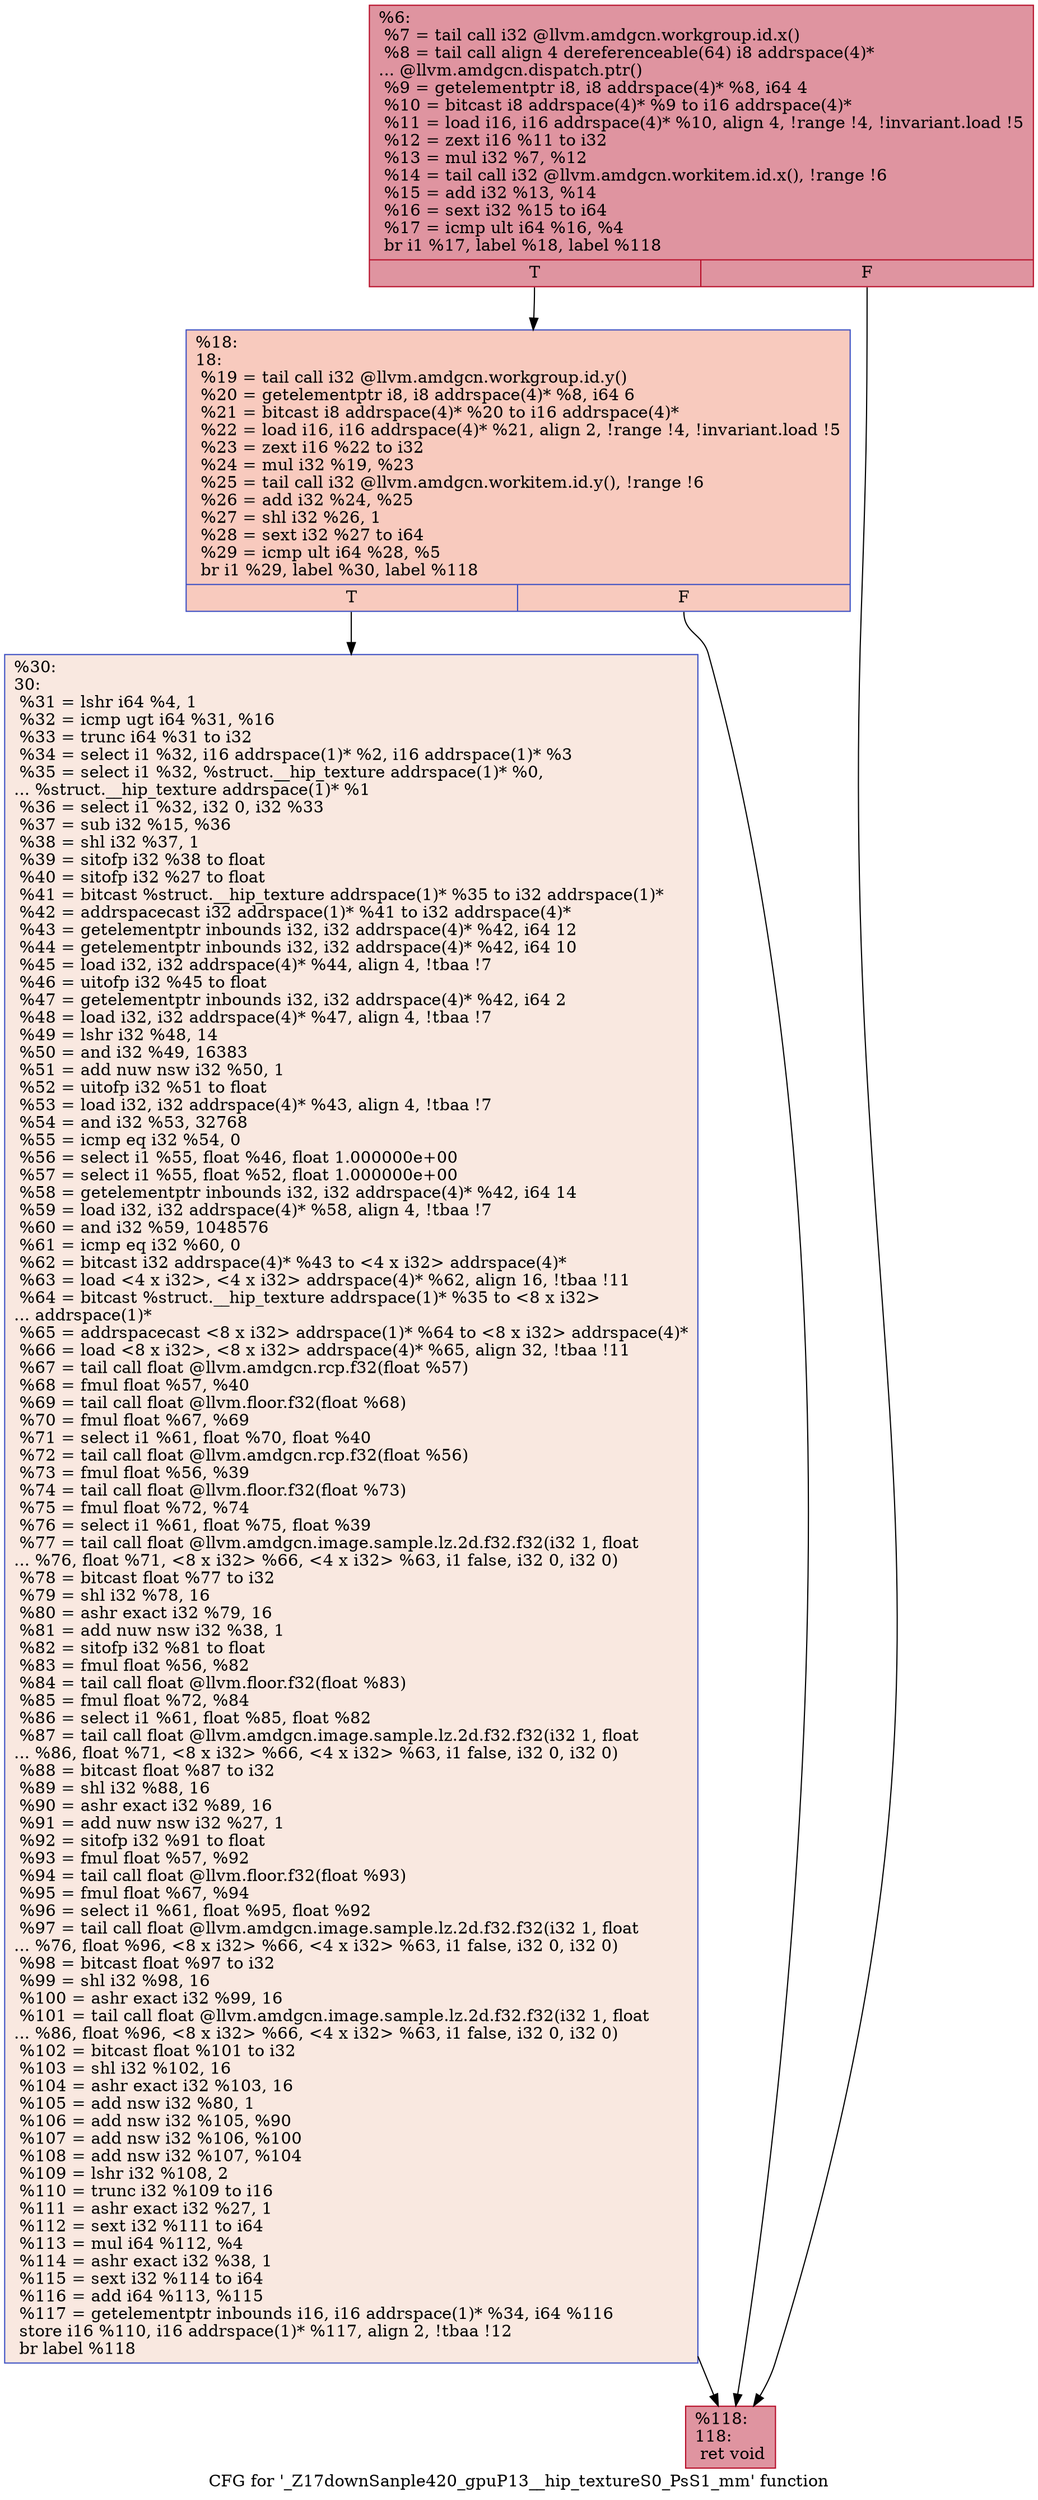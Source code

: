 digraph "CFG for '_Z17downSanple420_gpuP13__hip_textureS0_PsS1_mm' function" {
	label="CFG for '_Z17downSanple420_gpuP13__hip_textureS0_PsS1_mm' function";

	Node0x5c65f50 [shape=record,color="#b70d28ff", style=filled, fillcolor="#b70d2870",label="{%6:\l  %7 = tail call i32 @llvm.amdgcn.workgroup.id.x()\l  %8 = tail call align 4 dereferenceable(64) i8 addrspace(4)*\l... @llvm.amdgcn.dispatch.ptr()\l  %9 = getelementptr i8, i8 addrspace(4)* %8, i64 4\l  %10 = bitcast i8 addrspace(4)* %9 to i16 addrspace(4)*\l  %11 = load i16, i16 addrspace(4)* %10, align 4, !range !4, !invariant.load !5\l  %12 = zext i16 %11 to i32\l  %13 = mul i32 %7, %12\l  %14 = tail call i32 @llvm.amdgcn.workitem.id.x(), !range !6\l  %15 = add i32 %13, %14\l  %16 = sext i32 %15 to i64\l  %17 = icmp ult i64 %16, %4\l  br i1 %17, label %18, label %118\l|{<s0>T|<s1>F}}"];
	Node0x5c65f50:s0 -> Node0x5c6a770;
	Node0x5c65f50:s1 -> Node0x5c6a800;
	Node0x5c6a770 [shape=record,color="#3d50c3ff", style=filled, fillcolor="#ef886b70",label="{%18:\l18:                                               \l  %19 = tail call i32 @llvm.amdgcn.workgroup.id.y()\l  %20 = getelementptr i8, i8 addrspace(4)* %8, i64 6\l  %21 = bitcast i8 addrspace(4)* %20 to i16 addrspace(4)*\l  %22 = load i16, i16 addrspace(4)* %21, align 2, !range !4, !invariant.load !5\l  %23 = zext i16 %22 to i32\l  %24 = mul i32 %19, %23\l  %25 = tail call i32 @llvm.amdgcn.workitem.id.y(), !range !6\l  %26 = add i32 %24, %25\l  %27 = shl i32 %26, 1\l  %28 = sext i32 %27 to i64\l  %29 = icmp ult i64 %28, %5\l  br i1 %29, label %30, label %118\l|{<s0>T|<s1>F}}"];
	Node0x5c6a770:s0 -> Node0x5c6c460;
	Node0x5c6a770:s1 -> Node0x5c6a800;
	Node0x5c6c460 [shape=record,color="#3d50c3ff", style=filled, fillcolor="#f1ccb870",label="{%30:\l30:                                               \l  %31 = lshr i64 %4, 1\l  %32 = icmp ugt i64 %31, %16\l  %33 = trunc i64 %31 to i32\l  %34 = select i1 %32, i16 addrspace(1)* %2, i16 addrspace(1)* %3\l  %35 = select i1 %32, %struct.__hip_texture addrspace(1)* %0,\l... %struct.__hip_texture addrspace(1)* %1\l  %36 = select i1 %32, i32 0, i32 %33\l  %37 = sub i32 %15, %36\l  %38 = shl i32 %37, 1\l  %39 = sitofp i32 %38 to float\l  %40 = sitofp i32 %27 to float\l  %41 = bitcast %struct.__hip_texture addrspace(1)* %35 to i32 addrspace(1)*\l  %42 = addrspacecast i32 addrspace(1)* %41 to i32 addrspace(4)*\l  %43 = getelementptr inbounds i32, i32 addrspace(4)* %42, i64 12\l  %44 = getelementptr inbounds i32, i32 addrspace(4)* %42, i64 10\l  %45 = load i32, i32 addrspace(4)* %44, align 4, !tbaa !7\l  %46 = uitofp i32 %45 to float\l  %47 = getelementptr inbounds i32, i32 addrspace(4)* %42, i64 2\l  %48 = load i32, i32 addrspace(4)* %47, align 4, !tbaa !7\l  %49 = lshr i32 %48, 14\l  %50 = and i32 %49, 16383\l  %51 = add nuw nsw i32 %50, 1\l  %52 = uitofp i32 %51 to float\l  %53 = load i32, i32 addrspace(4)* %43, align 4, !tbaa !7\l  %54 = and i32 %53, 32768\l  %55 = icmp eq i32 %54, 0\l  %56 = select i1 %55, float %46, float 1.000000e+00\l  %57 = select i1 %55, float %52, float 1.000000e+00\l  %58 = getelementptr inbounds i32, i32 addrspace(4)* %42, i64 14\l  %59 = load i32, i32 addrspace(4)* %58, align 4, !tbaa !7\l  %60 = and i32 %59, 1048576\l  %61 = icmp eq i32 %60, 0\l  %62 = bitcast i32 addrspace(4)* %43 to \<4 x i32\> addrspace(4)*\l  %63 = load \<4 x i32\>, \<4 x i32\> addrspace(4)* %62, align 16, !tbaa !11\l  %64 = bitcast %struct.__hip_texture addrspace(1)* %35 to \<8 x i32\>\l... addrspace(1)*\l  %65 = addrspacecast \<8 x i32\> addrspace(1)* %64 to \<8 x i32\> addrspace(4)*\l  %66 = load \<8 x i32\>, \<8 x i32\> addrspace(4)* %65, align 32, !tbaa !11\l  %67 = tail call float @llvm.amdgcn.rcp.f32(float %57)\l  %68 = fmul float %57, %40\l  %69 = tail call float @llvm.floor.f32(float %68)\l  %70 = fmul float %67, %69\l  %71 = select i1 %61, float %70, float %40\l  %72 = tail call float @llvm.amdgcn.rcp.f32(float %56)\l  %73 = fmul float %56, %39\l  %74 = tail call float @llvm.floor.f32(float %73)\l  %75 = fmul float %72, %74\l  %76 = select i1 %61, float %75, float %39\l  %77 = tail call float @llvm.amdgcn.image.sample.lz.2d.f32.f32(i32 1, float\l... %76, float %71, \<8 x i32\> %66, \<4 x i32\> %63, i1 false, i32 0, i32 0)\l  %78 = bitcast float %77 to i32\l  %79 = shl i32 %78, 16\l  %80 = ashr exact i32 %79, 16\l  %81 = add nuw nsw i32 %38, 1\l  %82 = sitofp i32 %81 to float\l  %83 = fmul float %56, %82\l  %84 = tail call float @llvm.floor.f32(float %83)\l  %85 = fmul float %72, %84\l  %86 = select i1 %61, float %85, float %82\l  %87 = tail call float @llvm.amdgcn.image.sample.lz.2d.f32.f32(i32 1, float\l... %86, float %71, \<8 x i32\> %66, \<4 x i32\> %63, i1 false, i32 0, i32 0)\l  %88 = bitcast float %87 to i32\l  %89 = shl i32 %88, 16\l  %90 = ashr exact i32 %89, 16\l  %91 = add nuw nsw i32 %27, 1\l  %92 = sitofp i32 %91 to float\l  %93 = fmul float %57, %92\l  %94 = tail call float @llvm.floor.f32(float %93)\l  %95 = fmul float %67, %94\l  %96 = select i1 %61, float %95, float %92\l  %97 = tail call float @llvm.amdgcn.image.sample.lz.2d.f32.f32(i32 1, float\l... %76, float %96, \<8 x i32\> %66, \<4 x i32\> %63, i1 false, i32 0, i32 0)\l  %98 = bitcast float %97 to i32\l  %99 = shl i32 %98, 16\l  %100 = ashr exact i32 %99, 16\l  %101 = tail call float @llvm.amdgcn.image.sample.lz.2d.f32.f32(i32 1, float\l... %86, float %96, \<8 x i32\> %66, \<4 x i32\> %63, i1 false, i32 0, i32 0)\l  %102 = bitcast float %101 to i32\l  %103 = shl i32 %102, 16\l  %104 = ashr exact i32 %103, 16\l  %105 = add nsw i32 %80, 1\l  %106 = add nsw i32 %105, %90\l  %107 = add nsw i32 %106, %100\l  %108 = add nsw i32 %107, %104\l  %109 = lshr i32 %108, 2\l  %110 = trunc i32 %109 to i16\l  %111 = ashr exact i32 %27, 1\l  %112 = sext i32 %111 to i64\l  %113 = mul i64 %112, %4\l  %114 = ashr exact i32 %38, 1\l  %115 = sext i32 %114 to i64\l  %116 = add i64 %113, %115\l  %117 = getelementptr inbounds i16, i16 addrspace(1)* %34, i64 %116\l  store i16 %110, i16 addrspace(1)* %117, align 2, !tbaa !12\l  br label %118\l}"];
	Node0x5c6c460 -> Node0x5c6a800;
	Node0x5c6a800 [shape=record,color="#b70d28ff", style=filled, fillcolor="#b70d2870",label="{%118:\l118:                                              \l  ret void\l}"];
}
